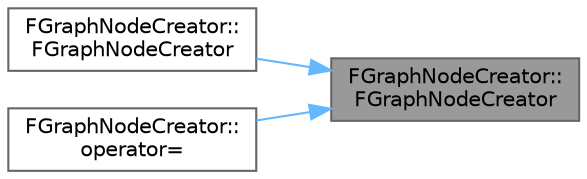 digraph "FGraphNodeCreator::FGraphNodeCreator"
{
 // INTERACTIVE_SVG=YES
 // LATEX_PDF_SIZE
  bgcolor="transparent";
  edge [fontname=Helvetica,fontsize=10,labelfontname=Helvetica,labelfontsize=10];
  node [fontname=Helvetica,fontsize=10,shape=box,height=0.2,width=0.4];
  rankdir="RL";
  Node1 [id="Node000001",label="FGraphNodeCreator::\lFGraphNodeCreator",height=0.2,width=0.4,color="gray40", fillcolor="grey60", style="filled", fontcolor="black",tooltip=" "];
  Node1 -> Node2 [id="edge1_Node000001_Node000002",dir="back",color="steelblue1",style="solid",tooltip=" "];
  Node2 [id="Node000002",label="FGraphNodeCreator::\lFGraphNodeCreator",height=0.2,width=0.4,color="grey40", fillcolor="white", style="filled",URL="$d5/d61/structFGraphNodeCreator.html#a0a346b5b0417f932ec8190152d9c3b2b",tooltip=" "];
  Node1 -> Node3 [id="edge2_Node000001_Node000003",dir="back",color="steelblue1",style="solid",tooltip=" "];
  Node3 [id="Node000003",label="FGraphNodeCreator::\loperator=",height=0.2,width=0.4,color="grey40", fillcolor="white", style="filled",URL="$d5/d61/structFGraphNodeCreator.html#a38a2b659fc9eb7d5418d4f88ee4f2544",tooltip=" "];
}
